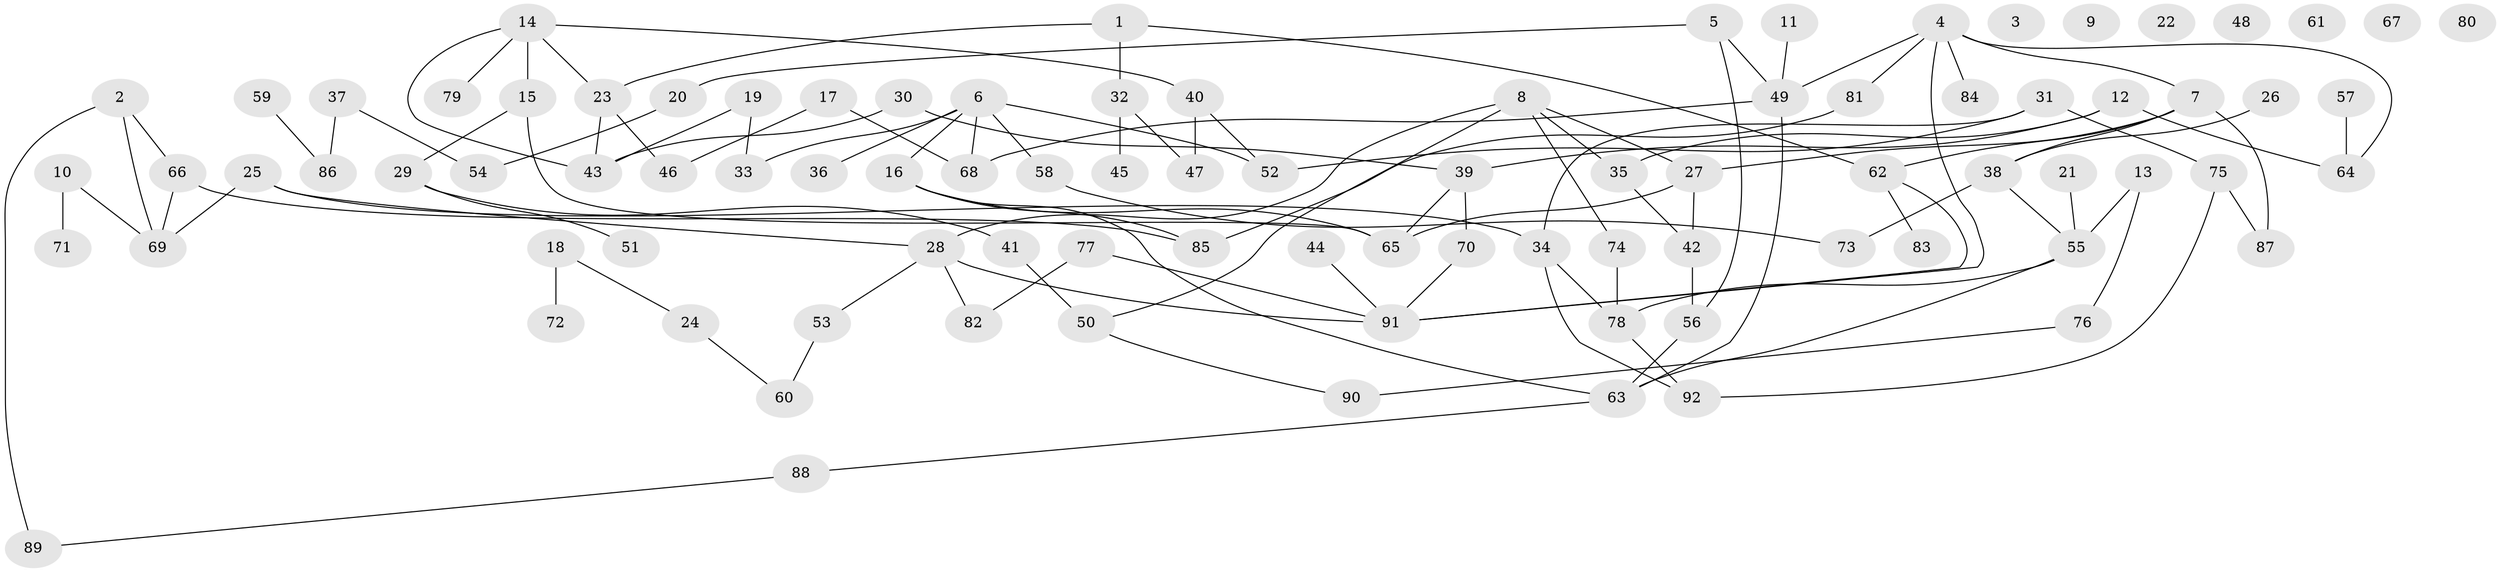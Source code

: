 // Generated by graph-tools (version 1.1) at 2025/33/03/09/25 02:33:58]
// undirected, 92 vertices, 116 edges
graph export_dot {
graph [start="1"]
  node [color=gray90,style=filled];
  1;
  2;
  3;
  4;
  5;
  6;
  7;
  8;
  9;
  10;
  11;
  12;
  13;
  14;
  15;
  16;
  17;
  18;
  19;
  20;
  21;
  22;
  23;
  24;
  25;
  26;
  27;
  28;
  29;
  30;
  31;
  32;
  33;
  34;
  35;
  36;
  37;
  38;
  39;
  40;
  41;
  42;
  43;
  44;
  45;
  46;
  47;
  48;
  49;
  50;
  51;
  52;
  53;
  54;
  55;
  56;
  57;
  58;
  59;
  60;
  61;
  62;
  63;
  64;
  65;
  66;
  67;
  68;
  69;
  70;
  71;
  72;
  73;
  74;
  75;
  76;
  77;
  78;
  79;
  80;
  81;
  82;
  83;
  84;
  85;
  86;
  87;
  88;
  89;
  90;
  91;
  92;
  1 -- 23;
  1 -- 32;
  1 -- 62;
  2 -- 66;
  2 -- 69;
  2 -- 89;
  4 -- 7;
  4 -- 49;
  4 -- 64;
  4 -- 81;
  4 -- 84;
  4 -- 91;
  5 -- 20;
  5 -- 49;
  5 -- 56;
  6 -- 16;
  6 -- 33;
  6 -- 36;
  6 -- 52;
  6 -- 58;
  6 -- 68;
  7 -- 27;
  7 -- 38;
  7 -- 62;
  7 -- 87;
  8 -- 27;
  8 -- 28;
  8 -- 35;
  8 -- 50;
  8 -- 74;
  10 -- 69;
  10 -- 71;
  11 -- 49;
  12 -- 35;
  12 -- 39;
  12 -- 64;
  13 -- 55;
  13 -- 76;
  14 -- 15;
  14 -- 23;
  14 -- 40;
  14 -- 43;
  14 -- 79;
  15 -- 29;
  15 -- 65;
  16 -- 63;
  16 -- 65;
  16 -- 85;
  17 -- 46;
  17 -- 68;
  18 -- 24;
  18 -- 72;
  19 -- 33;
  19 -- 43;
  20 -- 54;
  21 -- 55;
  23 -- 43;
  23 -- 46;
  24 -- 60;
  25 -- 28;
  25 -- 34;
  25 -- 69;
  26 -- 38;
  27 -- 42;
  27 -- 65;
  28 -- 53;
  28 -- 82;
  28 -- 91;
  29 -- 41;
  29 -- 51;
  30 -- 39;
  30 -- 43;
  31 -- 34;
  31 -- 52;
  31 -- 75;
  32 -- 45;
  32 -- 47;
  34 -- 78;
  34 -- 92;
  35 -- 42;
  37 -- 54;
  37 -- 86;
  38 -- 55;
  38 -- 73;
  39 -- 65;
  39 -- 70;
  40 -- 47;
  40 -- 52;
  41 -- 50;
  42 -- 56;
  44 -- 91;
  49 -- 63;
  49 -- 68;
  50 -- 90;
  53 -- 60;
  55 -- 63;
  55 -- 78;
  56 -- 63;
  57 -- 64;
  58 -- 73;
  59 -- 86;
  62 -- 83;
  62 -- 91;
  63 -- 88;
  66 -- 69;
  66 -- 85;
  70 -- 91;
  74 -- 78;
  75 -- 87;
  75 -- 92;
  76 -- 90;
  77 -- 82;
  77 -- 91;
  78 -- 92;
  81 -- 85;
  88 -- 89;
}
